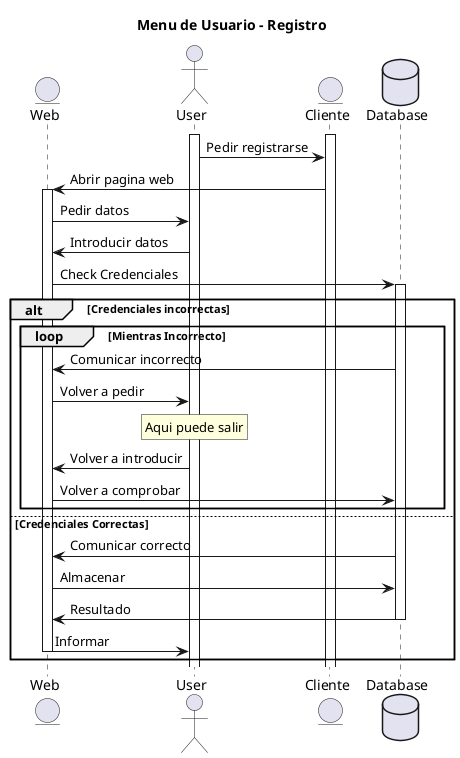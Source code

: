 @startuml
title Menu de Usuario - Registro
entity Web
actor User
entity Cliente
database Database

activate User
activate Cliente
User->Cliente: Pedir registrarse
Cliente->Web: Abrir pagina web
activate Web

Web->User: Pedir datos
User->Web: Introducir datos

Web->Database: Check Credenciales
activate Database

alt Credenciales incorrectas
    loop Mientras Incorrecto
        Database->Web: Comunicar incorrecto
        Web->User: Volver a pedir
        rnote over User: Aqui puede salir

        User->Web: Volver a introducir
        Web->Database: Volver a comprobar
    end
else Credenciales Correctas
    Database->Web: Comunicar correcto
    Web->Database: Almacenar
    Database->Web: Resultado
    deactivate Database
    Web->User: Informar
    deactivate Web
end
@enduml